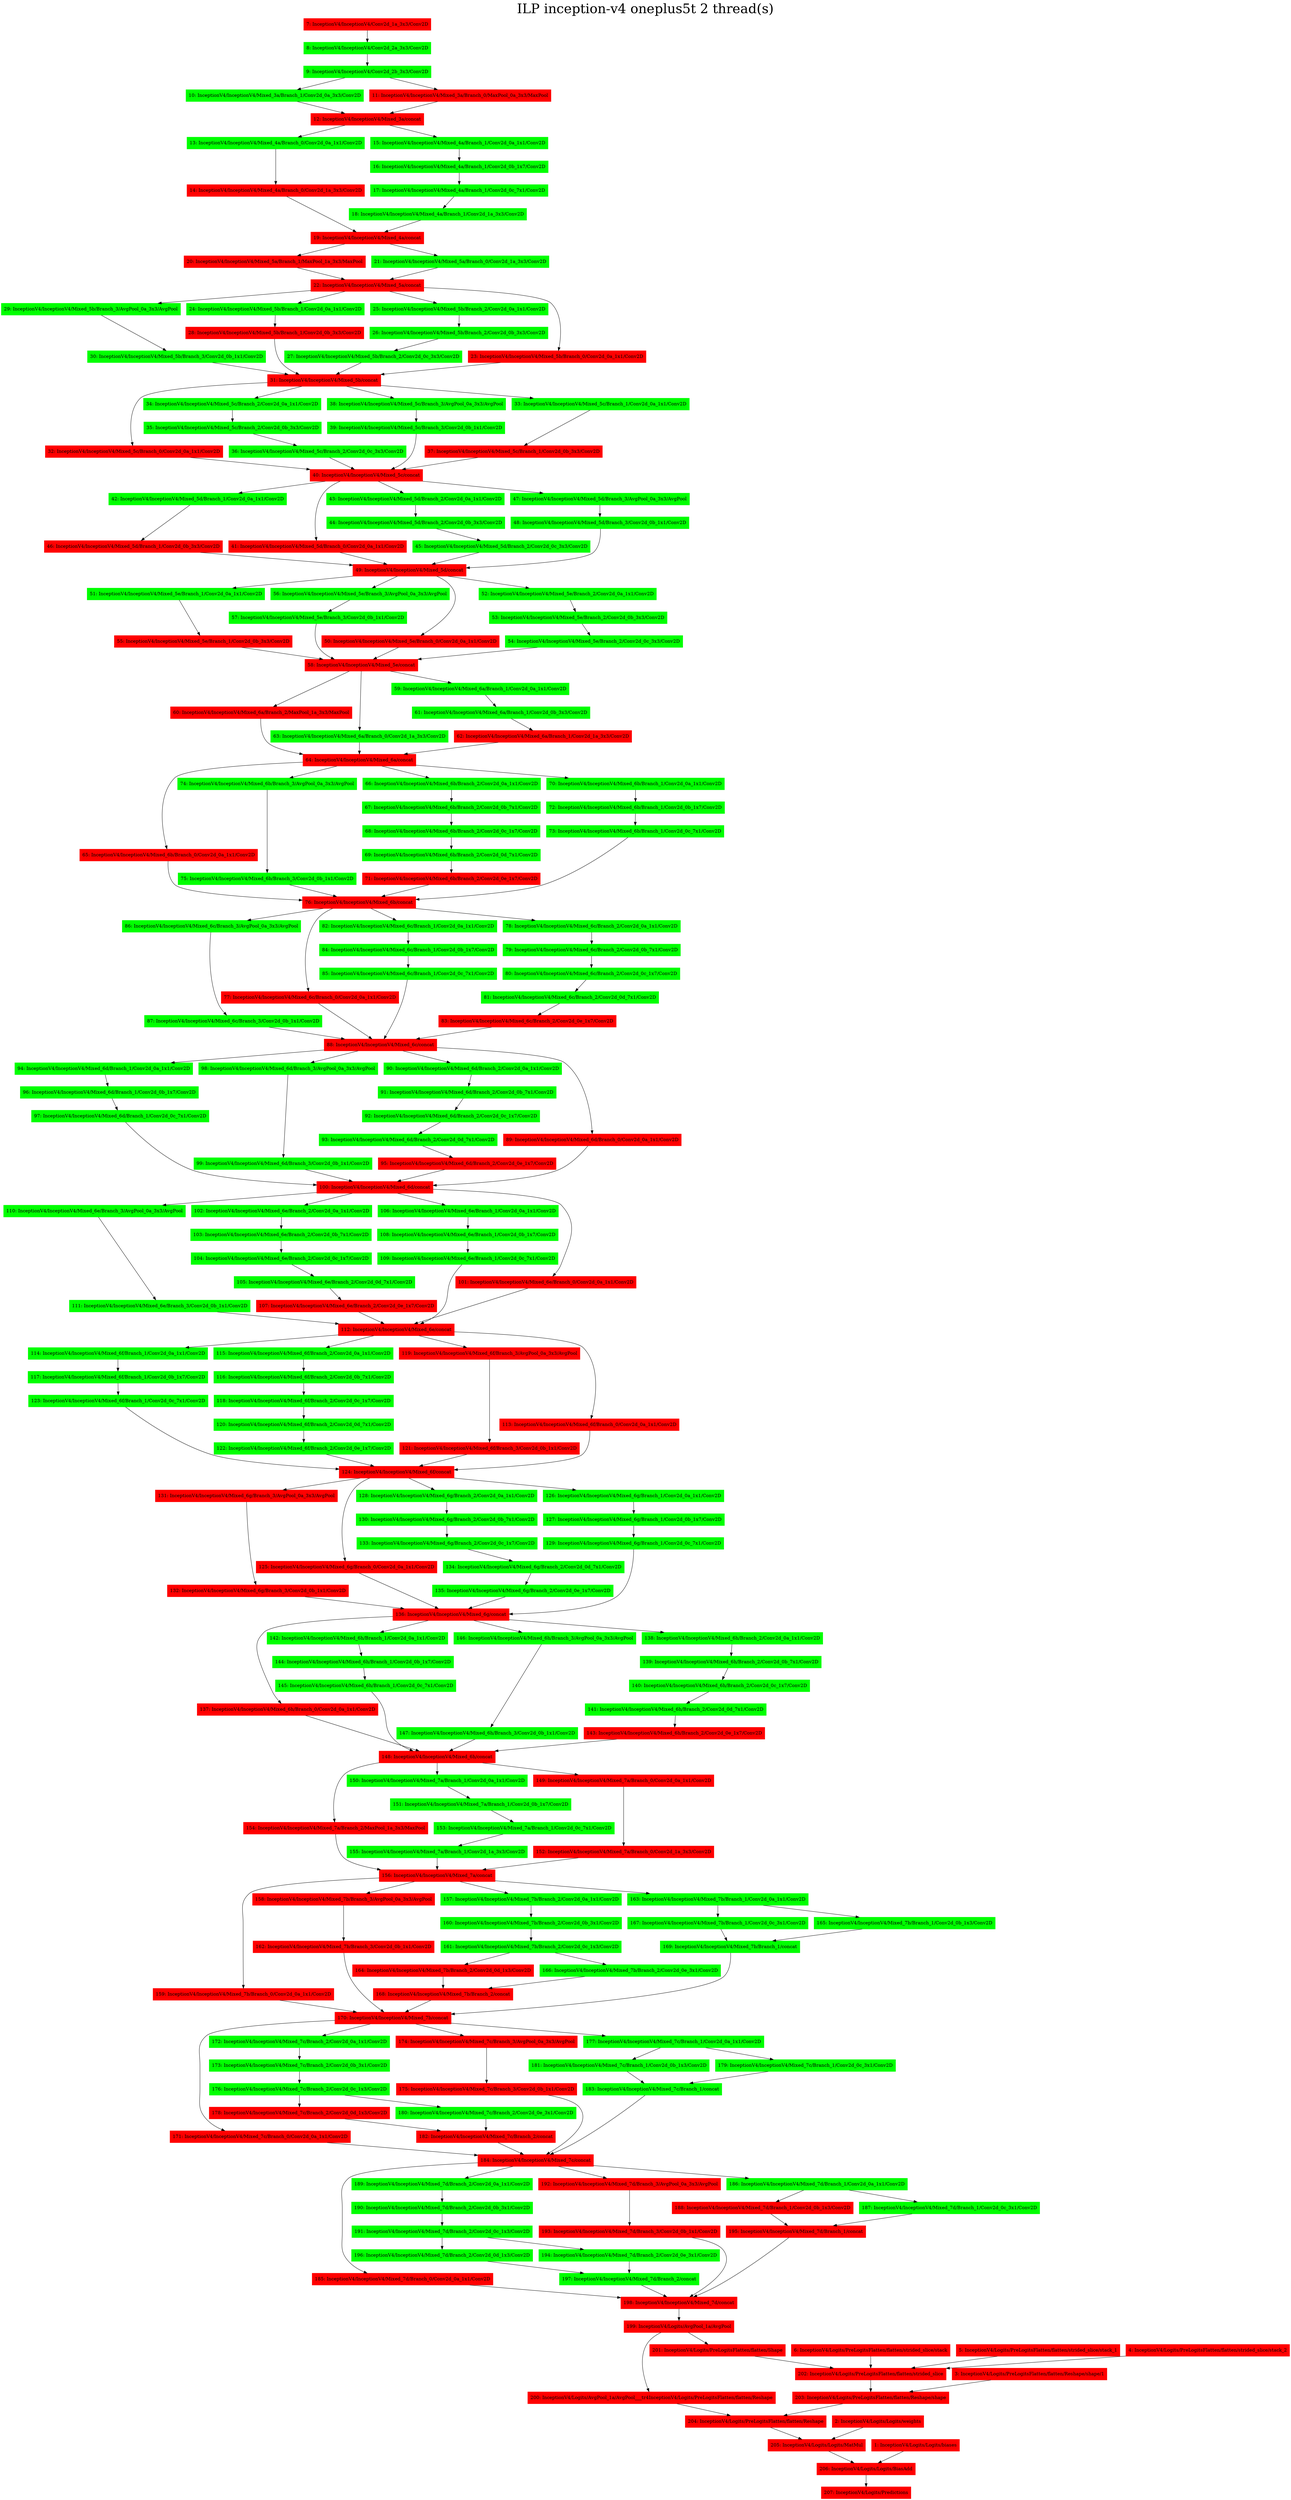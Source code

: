 digraph G {
label     = "ILP inception-v4 oneplus5t 2 thread(s)"
    labelloc  =  t // t: Place the graph's title on top.
    fontsize  = 40 // Make title stand out by giving a large font size
    fontcolor = black"7: InceptionV4/InceptionV4/Conv2d_1a_3x3/Conv2D"->"8: InceptionV4/InceptionV4/Conv2d_2a_3x3/Conv2D";
"7: InceptionV4/InceptionV4/Conv2d_1a_3x3/Conv2D" [shape=box,style=filled,color=red];
"8: InceptionV4/InceptionV4/Conv2d_2a_3x3/Conv2D"->"9: InceptionV4/InceptionV4/Conv2d_2b_3x3/Conv2D";
"8: InceptionV4/InceptionV4/Conv2d_2a_3x3/Conv2D" [shape=box,style=filled,color=green];
"9: InceptionV4/InceptionV4/Conv2d_2b_3x3/Conv2D"->"10: InceptionV4/InceptionV4/Mixed_3a/Branch_1/Conv2d_0a_3x3/Conv2D";
"9: InceptionV4/InceptionV4/Conv2d_2b_3x3/Conv2D"->"11: InceptionV4/InceptionV4/Mixed_3a/Branch_0/MaxPool_0a_3x3/MaxPool";
"9: InceptionV4/InceptionV4/Conv2d_2b_3x3/Conv2D" [shape=box,style=filled,color=green];
"11: InceptionV4/InceptionV4/Mixed_3a/Branch_0/MaxPool_0a_3x3/MaxPool"->"12: InceptionV4/InceptionV4/Mixed_3a/concat";
"11: InceptionV4/InceptionV4/Mixed_3a/Branch_0/MaxPool_0a_3x3/MaxPool" [shape=box,style=filled,color=red];
"10: InceptionV4/InceptionV4/Mixed_3a/Branch_1/Conv2d_0a_3x3/Conv2D"->"12: InceptionV4/InceptionV4/Mixed_3a/concat";
"10: InceptionV4/InceptionV4/Mixed_3a/Branch_1/Conv2d_0a_3x3/Conv2D" [shape=box,style=filled,color=green];
"12: InceptionV4/InceptionV4/Mixed_3a/concat"->"13: InceptionV4/InceptionV4/Mixed_4a/Branch_0/Conv2d_0a_1x1/Conv2D";
"12: InceptionV4/InceptionV4/Mixed_3a/concat"->"15: InceptionV4/InceptionV4/Mixed_4a/Branch_1/Conv2d_0a_1x1/Conv2D";
"12: InceptionV4/InceptionV4/Mixed_3a/concat" [shape=box,style=filled,color=red];
"13: InceptionV4/InceptionV4/Mixed_4a/Branch_0/Conv2d_0a_1x1/Conv2D"->"14: InceptionV4/InceptionV4/Mixed_4a/Branch_0/Conv2d_1a_3x3/Conv2D";
"13: InceptionV4/InceptionV4/Mixed_4a/Branch_0/Conv2d_0a_1x1/Conv2D" [shape=box,style=filled,color=green];
"14: InceptionV4/InceptionV4/Mixed_4a/Branch_0/Conv2d_1a_3x3/Conv2D"->"19: InceptionV4/InceptionV4/Mixed_4a/concat";
"14: InceptionV4/InceptionV4/Mixed_4a/Branch_0/Conv2d_1a_3x3/Conv2D" [shape=box,style=filled,color=red];
"15: InceptionV4/InceptionV4/Mixed_4a/Branch_1/Conv2d_0a_1x1/Conv2D"->"16: InceptionV4/InceptionV4/Mixed_4a/Branch_1/Conv2d_0b_1x7/Conv2D";
"15: InceptionV4/InceptionV4/Mixed_4a/Branch_1/Conv2d_0a_1x1/Conv2D" [shape=box,style=filled,color=green];
"16: InceptionV4/InceptionV4/Mixed_4a/Branch_1/Conv2d_0b_1x7/Conv2D"->"17: InceptionV4/InceptionV4/Mixed_4a/Branch_1/Conv2d_0c_7x1/Conv2D";
"16: InceptionV4/InceptionV4/Mixed_4a/Branch_1/Conv2d_0b_1x7/Conv2D" [shape=box,style=filled,color=green];
"17: InceptionV4/InceptionV4/Mixed_4a/Branch_1/Conv2d_0c_7x1/Conv2D"->"18: InceptionV4/InceptionV4/Mixed_4a/Branch_1/Conv2d_1a_3x3/Conv2D";
"17: InceptionV4/InceptionV4/Mixed_4a/Branch_1/Conv2d_0c_7x1/Conv2D" [shape=box,style=filled,color=green];
"18: InceptionV4/InceptionV4/Mixed_4a/Branch_1/Conv2d_1a_3x3/Conv2D"->"19: InceptionV4/InceptionV4/Mixed_4a/concat";
"18: InceptionV4/InceptionV4/Mixed_4a/Branch_1/Conv2d_1a_3x3/Conv2D" [shape=box,style=filled,color=green];
"19: InceptionV4/InceptionV4/Mixed_4a/concat"->"20: InceptionV4/InceptionV4/Mixed_5a/Branch_1/MaxPool_1a_3x3/MaxPool";
"19: InceptionV4/InceptionV4/Mixed_4a/concat"->"21: InceptionV4/InceptionV4/Mixed_5a/Branch_0/Conv2d_1a_3x3/Conv2D";
"19: InceptionV4/InceptionV4/Mixed_4a/concat" [shape=box,style=filled,color=red];
"21: InceptionV4/InceptionV4/Mixed_5a/Branch_0/Conv2d_1a_3x3/Conv2D"->"22: InceptionV4/InceptionV4/Mixed_5a/concat";
"21: InceptionV4/InceptionV4/Mixed_5a/Branch_0/Conv2d_1a_3x3/Conv2D" [shape=box,style=filled,color=green];
"20: InceptionV4/InceptionV4/Mixed_5a/Branch_1/MaxPool_1a_3x3/MaxPool"->"22: InceptionV4/InceptionV4/Mixed_5a/concat";
"20: InceptionV4/InceptionV4/Mixed_5a/Branch_1/MaxPool_1a_3x3/MaxPool" [shape=box,style=filled,color=red];
"22: InceptionV4/InceptionV4/Mixed_5a/concat"->"29: InceptionV4/InceptionV4/Mixed_5b/Branch_3/AvgPool_0a_3x3/AvgPool";
"22: InceptionV4/InceptionV4/Mixed_5a/concat"->"24: InceptionV4/InceptionV4/Mixed_5b/Branch_1/Conv2d_0a_1x1/Conv2D";
"22: InceptionV4/InceptionV4/Mixed_5a/concat"->"25: InceptionV4/InceptionV4/Mixed_5b/Branch_2/Conv2d_0a_1x1/Conv2D";
"22: InceptionV4/InceptionV4/Mixed_5a/concat"->"23: InceptionV4/InceptionV4/Mixed_5b/Branch_0/Conv2d_0a_1x1/Conv2D";
"22: InceptionV4/InceptionV4/Mixed_5a/concat" [shape=box,style=filled,color=red];
"23: InceptionV4/InceptionV4/Mixed_5b/Branch_0/Conv2d_0a_1x1/Conv2D"->"31: InceptionV4/InceptionV4/Mixed_5b/concat";
"23: InceptionV4/InceptionV4/Mixed_5b/Branch_0/Conv2d_0a_1x1/Conv2D" [shape=box,style=filled,color=red];
"24: InceptionV4/InceptionV4/Mixed_5b/Branch_1/Conv2d_0a_1x1/Conv2D"->"28: InceptionV4/InceptionV4/Mixed_5b/Branch_1/Conv2d_0b_3x3/Conv2D";
"24: InceptionV4/InceptionV4/Mixed_5b/Branch_1/Conv2d_0a_1x1/Conv2D" [shape=box,style=filled,color=green];
"28: InceptionV4/InceptionV4/Mixed_5b/Branch_1/Conv2d_0b_3x3/Conv2D"->"31: InceptionV4/InceptionV4/Mixed_5b/concat";
"28: InceptionV4/InceptionV4/Mixed_5b/Branch_1/Conv2d_0b_3x3/Conv2D" [shape=box,style=filled,color=red];
"25: InceptionV4/InceptionV4/Mixed_5b/Branch_2/Conv2d_0a_1x1/Conv2D"->"26: InceptionV4/InceptionV4/Mixed_5b/Branch_2/Conv2d_0b_3x3/Conv2D";
"25: InceptionV4/InceptionV4/Mixed_5b/Branch_2/Conv2d_0a_1x1/Conv2D" [shape=box,style=filled,color=green];
"26: InceptionV4/InceptionV4/Mixed_5b/Branch_2/Conv2d_0b_3x3/Conv2D"->"27: InceptionV4/InceptionV4/Mixed_5b/Branch_2/Conv2d_0c_3x3/Conv2D";
"26: InceptionV4/InceptionV4/Mixed_5b/Branch_2/Conv2d_0b_3x3/Conv2D" [shape=box,style=filled,color=green];
"27: InceptionV4/InceptionV4/Mixed_5b/Branch_2/Conv2d_0c_3x3/Conv2D"->"31: InceptionV4/InceptionV4/Mixed_5b/concat";
"27: InceptionV4/InceptionV4/Mixed_5b/Branch_2/Conv2d_0c_3x3/Conv2D" [shape=box,style=filled,color=green];
"29: InceptionV4/InceptionV4/Mixed_5b/Branch_3/AvgPool_0a_3x3/AvgPool"->"30: InceptionV4/InceptionV4/Mixed_5b/Branch_3/Conv2d_0b_1x1/Conv2D";
"29: InceptionV4/InceptionV4/Mixed_5b/Branch_3/AvgPool_0a_3x3/AvgPool" [shape=box,style=filled,color=green];
"30: InceptionV4/InceptionV4/Mixed_5b/Branch_3/Conv2d_0b_1x1/Conv2D"->"31: InceptionV4/InceptionV4/Mixed_5b/concat";
"30: InceptionV4/InceptionV4/Mixed_5b/Branch_3/Conv2d_0b_1x1/Conv2D" [shape=box,style=filled,color=green];
"31: InceptionV4/InceptionV4/Mixed_5b/concat"->"32: InceptionV4/InceptionV4/Mixed_5c/Branch_0/Conv2d_0a_1x1/Conv2D";
"31: InceptionV4/InceptionV4/Mixed_5b/concat"->"34: InceptionV4/InceptionV4/Mixed_5c/Branch_2/Conv2d_0a_1x1/Conv2D";
"31: InceptionV4/InceptionV4/Mixed_5b/concat"->"38: InceptionV4/InceptionV4/Mixed_5c/Branch_3/AvgPool_0a_3x3/AvgPool";
"31: InceptionV4/InceptionV4/Mixed_5b/concat"->"33: InceptionV4/InceptionV4/Mixed_5c/Branch_1/Conv2d_0a_1x1/Conv2D";
"31: InceptionV4/InceptionV4/Mixed_5b/concat" [shape=box,style=filled,color=red];
"32: InceptionV4/InceptionV4/Mixed_5c/Branch_0/Conv2d_0a_1x1/Conv2D"->"40: InceptionV4/InceptionV4/Mixed_5c/concat";
"32: InceptionV4/InceptionV4/Mixed_5c/Branch_0/Conv2d_0a_1x1/Conv2D" [shape=box,style=filled,color=red];
"33: InceptionV4/InceptionV4/Mixed_5c/Branch_1/Conv2d_0a_1x1/Conv2D"->"37: InceptionV4/InceptionV4/Mixed_5c/Branch_1/Conv2d_0b_3x3/Conv2D";
"33: InceptionV4/InceptionV4/Mixed_5c/Branch_1/Conv2d_0a_1x1/Conv2D" [shape=box,style=filled,color=green];
"37: InceptionV4/InceptionV4/Mixed_5c/Branch_1/Conv2d_0b_3x3/Conv2D"->"40: InceptionV4/InceptionV4/Mixed_5c/concat";
"37: InceptionV4/InceptionV4/Mixed_5c/Branch_1/Conv2d_0b_3x3/Conv2D" [shape=box,style=filled,color=red];
"34: InceptionV4/InceptionV4/Mixed_5c/Branch_2/Conv2d_0a_1x1/Conv2D"->"35: InceptionV4/InceptionV4/Mixed_5c/Branch_2/Conv2d_0b_3x3/Conv2D";
"34: InceptionV4/InceptionV4/Mixed_5c/Branch_2/Conv2d_0a_1x1/Conv2D" [shape=box,style=filled,color=green];
"35: InceptionV4/InceptionV4/Mixed_5c/Branch_2/Conv2d_0b_3x3/Conv2D"->"36: InceptionV4/InceptionV4/Mixed_5c/Branch_2/Conv2d_0c_3x3/Conv2D";
"35: InceptionV4/InceptionV4/Mixed_5c/Branch_2/Conv2d_0b_3x3/Conv2D" [shape=box,style=filled,color=green];
"36: InceptionV4/InceptionV4/Mixed_5c/Branch_2/Conv2d_0c_3x3/Conv2D"->"40: InceptionV4/InceptionV4/Mixed_5c/concat";
"36: InceptionV4/InceptionV4/Mixed_5c/Branch_2/Conv2d_0c_3x3/Conv2D" [shape=box,style=filled,color=green];
"38: InceptionV4/InceptionV4/Mixed_5c/Branch_3/AvgPool_0a_3x3/AvgPool"->"39: InceptionV4/InceptionV4/Mixed_5c/Branch_3/Conv2d_0b_1x1/Conv2D";
"38: InceptionV4/InceptionV4/Mixed_5c/Branch_3/AvgPool_0a_3x3/AvgPool" [shape=box,style=filled,color=green];
"39: InceptionV4/InceptionV4/Mixed_5c/Branch_3/Conv2d_0b_1x1/Conv2D"->"40: InceptionV4/InceptionV4/Mixed_5c/concat";
"39: InceptionV4/InceptionV4/Mixed_5c/Branch_3/Conv2d_0b_1x1/Conv2D" [shape=box,style=filled,color=green];
"40: InceptionV4/InceptionV4/Mixed_5c/concat"->"42: InceptionV4/InceptionV4/Mixed_5d/Branch_1/Conv2d_0a_1x1/Conv2D";
"40: InceptionV4/InceptionV4/Mixed_5c/concat"->"41: InceptionV4/InceptionV4/Mixed_5d/Branch_0/Conv2d_0a_1x1/Conv2D";
"40: InceptionV4/InceptionV4/Mixed_5c/concat"->"43: InceptionV4/InceptionV4/Mixed_5d/Branch_2/Conv2d_0a_1x1/Conv2D";
"40: InceptionV4/InceptionV4/Mixed_5c/concat"->"47: InceptionV4/InceptionV4/Mixed_5d/Branch_3/AvgPool_0a_3x3/AvgPool";
"40: InceptionV4/InceptionV4/Mixed_5c/concat" [shape=box,style=filled,color=red];
"41: InceptionV4/InceptionV4/Mixed_5d/Branch_0/Conv2d_0a_1x1/Conv2D"->"49: InceptionV4/InceptionV4/Mixed_5d/concat";
"41: InceptionV4/InceptionV4/Mixed_5d/Branch_0/Conv2d_0a_1x1/Conv2D" [shape=box,style=filled,color=red];
"42: InceptionV4/InceptionV4/Mixed_5d/Branch_1/Conv2d_0a_1x1/Conv2D"->"46: InceptionV4/InceptionV4/Mixed_5d/Branch_1/Conv2d_0b_3x3/Conv2D";
"42: InceptionV4/InceptionV4/Mixed_5d/Branch_1/Conv2d_0a_1x1/Conv2D" [shape=box,style=filled,color=green];
"46: InceptionV4/InceptionV4/Mixed_5d/Branch_1/Conv2d_0b_3x3/Conv2D"->"49: InceptionV4/InceptionV4/Mixed_5d/concat";
"46: InceptionV4/InceptionV4/Mixed_5d/Branch_1/Conv2d_0b_3x3/Conv2D" [shape=box,style=filled,color=red];
"43: InceptionV4/InceptionV4/Mixed_5d/Branch_2/Conv2d_0a_1x1/Conv2D"->"44: InceptionV4/InceptionV4/Mixed_5d/Branch_2/Conv2d_0b_3x3/Conv2D";
"43: InceptionV4/InceptionV4/Mixed_5d/Branch_2/Conv2d_0a_1x1/Conv2D" [shape=box,style=filled,color=green];
"44: InceptionV4/InceptionV4/Mixed_5d/Branch_2/Conv2d_0b_3x3/Conv2D"->"45: InceptionV4/InceptionV4/Mixed_5d/Branch_2/Conv2d_0c_3x3/Conv2D";
"44: InceptionV4/InceptionV4/Mixed_5d/Branch_2/Conv2d_0b_3x3/Conv2D" [shape=box,style=filled,color=green];
"45: InceptionV4/InceptionV4/Mixed_5d/Branch_2/Conv2d_0c_3x3/Conv2D"->"49: InceptionV4/InceptionV4/Mixed_5d/concat";
"45: InceptionV4/InceptionV4/Mixed_5d/Branch_2/Conv2d_0c_3x3/Conv2D" [shape=box,style=filled,color=green];
"47: InceptionV4/InceptionV4/Mixed_5d/Branch_3/AvgPool_0a_3x3/AvgPool"->"48: InceptionV4/InceptionV4/Mixed_5d/Branch_3/Conv2d_0b_1x1/Conv2D";
"47: InceptionV4/InceptionV4/Mixed_5d/Branch_3/AvgPool_0a_3x3/AvgPool" [shape=box,style=filled,color=green];
"48: InceptionV4/InceptionV4/Mixed_5d/Branch_3/Conv2d_0b_1x1/Conv2D"->"49: InceptionV4/InceptionV4/Mixed_5d/concat";
"48: InceptionV4/InceptionV4/Mixed_5d/Branch_3/Conv2d_0b_1x1/Conv2D" [shape=box,style=filled,color=green];
"49: InceptionV4/InceptionV4/Mixed_5d/concat"->"51: InceptionV4/InceptionV4/Mixed_5e/Branch_1/Conv2d_0a_1x1/Conv2D";
"49: InceptionV4/InceptionV4/Mixed_5d/concat"->"56: InceptionV4/InceptionV4/Mixed_5e/Branch_3/AvgPool_0a_3x3/AvgPool";
"49: InceptionV4/InceptionV4/Mixed_5d/concat"->"50: InceptionV4/InceptionV4/Mixed_5e/Branch_0/Conv2d_0a_1x1/Conv2D";
"49: InceptionV4/InceptionV4/Mixed_5d/concat"->"52: InceptionV4/InceptionV4/Mixed_5e/Branch_2/Conv2d_0a_1x1/Conv2D";
"49: InceptionV4/InceptionV4/Mixed_5d/concat" [shape=box,style=filled,color=red];
"50: InceptionV4/InceptionV4/Mixed_5e/Branch_0/Conv2d_0a_1x1/Conv2D"->"58: InceptionV4/InceptionV4/Mixed_5e/concat";
"50: InceptionV4/InceptionV4/Mixed_5e/Branch_0/Conv2d_0a_1x1/Conv2D" [shape=box,style=filled,color=red];
"51: InceptionV4/InceptionV4/Mixed_5e/Branch_1/Conv2d_0a_1x1/Conv2D"->"55: InceptionV4/InceptionV4/Mixed_5e/Branch_1/Conv2d_0b_3x3/Conv2D";
"51: InceptionV4/InceptionV4/Mixed_5e/Branch_1/Conv2d_0a_1x1/Conv2D" [shape=box,style=filled,color=green];
"55: InceptionV4/InceptionV4/Mixed_5e/Branch_1/Conv2d_0b_3x3/Conv2D"->"58: InceptionV4/InceptionV4/Mixed_5e/concat";
"55: InceptionV4/InceptionV4/Mixed_5e/Branch_1/Conv2d_0b_3x3/Conv2D" [shape=box,style=filled,color=red];
"52: InceptionV4/InceptionV4/Mixed_5e/Branch_2/Conv2d_0a_1x1/Conv2D"->"53: InceptionV4/InceptionV4/Mixed_5e/Branch_2/Conv2d_0b_3x3/Conv2D";
"52: InceptionV4/InceptionV4/Mixed_5e/Branch_2/Conv2d_0a_1x1/Conv2D" [shape=box,style=filled,color=green];
"53: InceptionV4/InceptionV4/Mixed_5e/Branch_2/Conv2d_0b_3x3/Conv2D"->"54: InceptionV4/InceptionV4/Mixed_5e/Branch_2/Conv2d_0c_3x3/Conv2D";
"53: InceptionV4/InceptionV4/Mixed_5e/Branch_2/Conv2d_0b_3x3/Conv2D" [shape=box,style=filled,color=green];
"54: InceptionV4/InceptionV4/Mixed_5e/Branch_2/Conv2d_0c_3x3/Conv2D"->"58: InceptionV4/InceptionV4/Mixed_5e/concat";
"54: InceptionV4/InceptionV4/Mixed_5e/Branch_2/Conv2d_0c_3x3/Conv2D" [shape=box,style=filled,color=green];
"56: InceptionV4/InceptionV4/Mixed_5e/Branch_3/AvgPool_0a_3x3/AvgPool"->"57: InceptionV4/InceptionV4/Mixed_5e/Branch_3/Conv2d_0b_1x1/Conv2D";
"56: InceptionV4/InceptionV4/Mixed_5e/Branch_3/AvgPool_0a_3x3/AvgPool" [shape=box,style=filled,color=green];
"57: InceptionV4/InceptionV4/Mixed_5e/Branch_3/Conv2d_0b_1x1/Conv2D"->"58: InceptionV4/InceptionV4/Mixed_5e/concat";
"57: InceptionV4/InceptionV4/Mixed_5e/Branch_3/Conv2d_0b_1x1/Conv2D" [shape=box,style=filled,color=green];
"58: InceptionV4/InceptionV4/Mixed_5e/concat"->"60: InceptionV4/InceptionV4/Mixed_6a/Branch_2/MaxPool_1a_3x3/MaxPool";
"58: InceptionV4/InceptionV4/Mixed_5e/concat"->"63: InceptionV4/InceptionV4/Mixed_6a/Branch_0/Conv2d_1a_3x3/Conv2D";
"58: InceptionV4/InceptionV4/Mixed_5e/concat"->"59: InceptionV4/InceptionV4/Mixed_6a/Branch_1/Conv2d_0a_1x1/Conv2D";
"58: InceptionV4/InceptionV4/Mixed_5e/concat" [shape=box,style=filled,color=red];
"63: InceptionV4/InceptionV4/Mixed_6a/Branch_0/Conv2d_1a_3x3/Conv2D"->"64: InceptionV4/InceptionV4/Mixed_6a/concat";
"63: InceptionV4/InceptionV4/Mixed_6a/Branch_0/Conv2d_1a_3x3/Conv2D" [shape=box,style=filled,color=green];
"59: InceptionV4/InceptionV4/Mixed_6a/Branch_1/Conv2d_0a_1x1/Conv2D"->"61: InceptionV4/InceptionV4/Mixed_6a/Branch_1/Conv2d_0b_3x3/Conv2D";
"59: InceptionV4/InceptionV4/Mixed_6a/Branch_1/Conv2d_0a_1x1/Conv2D" [shape=box,style=filled,color=green];
"61: InceptionV4/InceptionV4/Mixed_6a/Branch_1/Conv2d_0b_3x3/Conv2D"->"62: InceptionV4/InceptionV4/Mixed_6a/Branch_1/Conv2d_1a_3x3/Conv2D";
"61: InceptionV4/InceptionV4/Mixed_6a/Branch_1/Conv2d_0b_3x3/Conv2D" [shape=box,style=filled,color=green];
"62: InceptionV4/InceptionV4/Mixed_6a/Branch_1/Conv2d_1a_3x3/Conv2D"->"64: InceptionV4/InceptionV4/Mixed_6a/concat";
"62: InceptionV4/InceptionV4/Mixed_6a/Branch_1/Conv2d_1a_3x3/Conv2D" [shape=box,style=filled,color=red];
"60: InceptionV4/InceptionV4/Mixed_6a/Branch_2/MaxPool_1a_3x3/MaxPool"->"64: InceptionV4/InceptionV4/Mixed_6a/concat";
"60: InceptionV4/InceptionV4/Mixed_6a/Branch_2/MaxPool_1a_3x3/MaxPool" [shape=box,style=filled,color=red];
"64: InceptionV4/InceptionV4/Mixed_6a/concat"->"65: InceptionV4/InceptionV4/Mixed_6b/Branch_0/Conv2d_0a_1x1/Conv2D";
"64: InceptionV4/InceptionV4/Mixed_6a/concat"->"74: InceptionV4/InceptionV4/Mixed_6b/Branch_3/AvgPool_0a_3x3/AvgPool";
"64: InceptionV4/InceptionV4/Mixed_6a/concat"->"66: InceptionV4/InceptionV4/Mixed_6b/Branch_2/Conv2d_0a_1x1/Conv2D";
"64: InceptionV4/InceptionV4/Mixed_6a/concat"->"70: InceptionV4/InceptionV4/Mixed_6b/Branch_1/Conv2d_0a_1x1/Conv2D";
"64: InceptionV4/InceptionV4/Mixed_6a/concat" [shape=box,style=filled,color=red];
"65: InceptionV4/InceptionV4/Mixed_6b/Branch_0/Conv2d_0a_1x1/Conv2D"->"76: InceptionV4/InceptionV4/Mixed_6b/concat";
"65: InceptionV4/InceptionV4/Mixed_6b/Branch_0/Conv2d_0a_1x1/Conv2D" [shape=box,style=filled,color=red];
"70: InceptionV4/InceptionV4/Mixed_6b/Branch_1/Conv2d_0a_1x1/Conv2D"->"72: InceptionV4/InceptionV4/Mixed_6b/Branch_1/Conv2d_0b_1x7/Conv2D";
"70: InceptionV4/InceptionV4/Mixed_6b/Branch_1/Conv2d_0a_1x1/Conv2D" [shape=box,style=filled,color=green];
"72: InceptionV4/InceptionV4/Mixed_6b/Branch_1/Conv2d_0b_1x7/Conv2D"->"73: InceptionV4/InceptionV4/Mixed_6b/Branch_1/Conv2d_0c_7x1/Conv2D";
"72: InceptionV4/InceptionV4/Mixed_6b/Branch_1/Conv2d_0b_1x7/Conv2D" [shape=box,style=filled,color=green];
"73: InceptionV4/InceptionV4/Mixed_6b/Branch_1/Conv2d_0c_7x1/Conv2D"->"76: InceptionV4/InceptionV4/Mixed_6b/concat";
"73: InceptionV4/InceptionV4/Mixed_6b/Branch_1/Conv2d_0c_7x1/Conv2D" [shape=box,style=filled,color=green];
"66: InceptionV4/InceptionV4/Mixed_6b/Branch_2/Conv2d_0a_1x1/Conv2D"->"67: InceptionV4/InceptionV4/Mixed_6b/Branch_2/Conv2d_0b_7x1/Conv2D";
"66: InceptionV4/InceptionV4/Mixed_6b/Branch_2/Conv2d_0a_1x1/Conv2D" [shape=box,style=filled,color=green];
"67: InceptionV4/InceptionV4/Mixed_6b/Branch_2/Conv2d_0b_7x1/Conv2D"->"68: InceptionV4/InceptionV4/Mixed_6b/Branch_2/Conv2d_0c_1x7/Conv2D";
"67: InceptionV4/InceptionV4/Mixed_6b/Branch_2/Conv2d_0b_7x1/Conv2D" [shape=box,style=filled,color=green];
"68: InceptionV4/InceptionV4/Mixed_6b/Branch_2/Conv2d_0c_1x7/Conv2D"->"69: InceptionV4/InceptionV4/Mixed_6b/Branch_2/Conv2d_0d_7x1/Conv2D";
"68: InceptionV4/InceptionV4/Mixed_6b/Branch_2/Conv2d_0c_1x7/Conv2D" [shape=box,style=filled,color=green];
"69: InceptionV4/InceptionV4/Mixed_6b/Branch_2/Conv2d_0d_7x1/Conv2D"->"71: InceptionV4/InceptionV4/Mixed_6b/Branch_2/Conv2d_0e_1x7/Conv2D";
"69: InceptionV4/InceptionV4/Mixed_6b/Branch_2/Conv2d_0d_7x1/Conv2D" [shape=box,style=filled,color=green];
"71: InceptionV4/InceptionV4/Mixed_6b/Branch_2/Conv2d_0e_1x7/Conv2D"->"76: InceptionV4/InceptionV4/Mixed_6b/concat";
"71: InceptionV4/InceptionV4/Mixed_6b/Branch_2/Conv2d_0e_1x7/Conv2D" [shape=box,style=filled,color=red];
"74: InceptionV4/InceptionV4/Mixed_6b/Branch_3/AvgPool_0a_3x3/AvgPool"->"75: InceptionV4/InceptionV4/Mixed_6b/Branch_3/Conv2d_0b_1x1/Conv2D";
"74: InceptionV4/InceptionV4/Mixed_6b/Branch_3/AvgPool_0a_3x3/AvgPool" [shape=box,style=filled,color=green];
"75: InceptionV4/InceptionV4/Mixed_6b/Branch_3/Conv2d_0b_1x1/Conv2D"->"76: InceptionV4/InceptionV4/Mixed_6b/concat";
"75: InceptionV4/InceptionV4/Mixed_6b/Branch_3/Conv2d_0b_1x1/Conv2D" [shape=box,style=filled,color=green];
"76: InceptionV4/InceptionV4/Mixed_6b/concat"->"86: InceptionV4/InceptionV4/Mixed_6c/Branch_3/AvgPool_0a_3x3/AvgPool";
"76: InceptionV4/InceptionV4/Mixed_6b/concat"->"77: InceptionV4/InceptionV4/Mixed_6c/Branch_0/Conv2d_0a_1x1/Conv2D";
"76: InceptionV4/InceptionV4/Mixed_6b/concat"->"82: InceptionV4/InceptionV4/Mixed_6c/Branch_1/Conv2d_0a_1x1/Conv2D";
"76: InceptionV4/InceptionV4/Mixed_6b/concat"->"78: InceptionV4/InceptionV4/Mixed_6c/Branch_2/Conv2d_0a_1x1/Conv2D";
"76: InceptionV4/InceptionV4/Mixed_6b/concat" [shape=box,style=filled,color=red];
"77: InceptionV4/InceptionV4/Mixed_6c/Branch_0/Conv2d_0a_1x1/Conv2D"->"88: InceptionV4/InceptionV4/Mixed_6c/concat";
"77: InceptionV4/InceptionV4/Mixed_6c/Branch_0/Conv2d_0a_1x1/Conv2D" [shape=box,style=filled,color=red];
"82: InceptionV4/InceptionV4/Mixed_6c/Branch_1/Conv2d_0a_1x1/Conv2D"->"84: InceptionV4/InceptionV4/Mixed_6c/Branch_1/Conv2d_0b_1x7/Conv2D";
"82: InceptionV4/InceptionV4/Mixed_6c/Branch_1/Conv2d_0a_1x1/Conv2D" [shape=box,style=filled,color=green];
"84: InceptionV4/InceptionV4/Mixed_6c/Branch_1/Conv2d_0b_1x7/Conv2D"->"85: InceptionV4/InceptionV4/Mixed_6c/Branch_1/Conv2d_0c_7x1/Conv2D";
"84: InceptionV4/InceptionV4/Mixed_6c/Branch_1/Conv2d_0b_1x7/Conv2D" [shape=box,style=filled,color=green];
"85: InceptionV4/InceptionV4/Mixed_6c/Branch_1/Conv2d_0c_7x1/Conv2D"->"88: InceptionV4/InceptionV4/Mixed_6c/concat";
"85: InceptionV4/InceptionV4/Mixed_6c/Branch_1/Conv2d_0c_7x1/Conv2D" [shape=box,style=filled,color=green];
"78: InceptionV4/InceptionV4/Mixed_6c/Branch_2/Conv2d_0a_1x1/Conv2D"->"79: InceptionV4/InceptionV4/Mixed_6c/Branch_2/Conv2d_0b_7x1/Conv2D";
"78: InceptionV4/InceptionV4/Mixed_6c/Branch_2/Conv2d_0a_1x1/Conv2D" [shape=box,style=filled,color=green];
"79: InceptionV4/InceptionV4/Mixed_6c/Branch_2/Conv2d_0b_7x1/Conv2D"->"80: InceptionV4/InceptionV4/Mixed_6c/Branch_2/Conv2d_0c_1x7/Conv2D";
"79: InceptionV4/InceptionV4/Mixed_6c/Branch_2/Conv2d_0b_7x1/Conv2D" [shape=box,style=filled,color=green];
"80: InceptionV4/InceptionV4/Mixed_6c/Branch_2/Conv2d_0c_1x7/Conv2D"->"81: InceptionV4/InceptionV4/Mixed_6c/Branch_2/Conv2d_0d_7x1/Conv2D";
"80: InceptionV4/InceptionV4/Mixed_6c/Branch_2/Conv2d_0c_1x7/Conv2D" [shape=box,style=filled,color=green];
"81: InceptionV4/InceptionV4/Mixed_6c/Branch_2/Conv2d_0d_7x1/Conv2D"->"83: InceptionV4/InceptionV4/Mixed_6c/Branch_2/Conv2d_0e_1x7/Conv2D";
"81: InceptionV4/InceptionV4/Mixed_6c/Branch_2/Conv2d_0d_7x1/Conv2D" [shape=box,style=filled,color=green];
"83: InceptionV4/InceptionV4/Mixed_6c/Branch_2/Conv2d_0e_1x7/Conv2D"->"88: InceptionV4/InceptionV4/Mixed_6c/concat";
"83: InceptionV4/InceptionV4/Mixed_6c/Branch_2/Conv2d_0e_1x7/Conv2D" [shape=box,style=filled,color=red];
"86: InceptionV4/InceptionV4/Mixed_6c/Branch_3/AvgPool_0a_3x3/AvgPool"->"87: InceptionV4/InceptionV4/Mixed_6c/Branch_3/Conv2d_0b_1x1/Conv2D";
"86: InceptionV4/InceptionV4/Mixed_6c/Branch_3/AvgPool_0a_3x3/AvgPool" [shape=box,style=filled,color=green];
"87: InceptionV4/InceptionV4/Mixed_6c/Branch_3/Conv2d_0b_1x1/Conv2D"->"88: InceptionV4/InceptionV4/Mixed_6c/concat";
"87: InceptionV4/InceptionV4/Mixed_6c/Branch_3/Conv2d_0b_1x1/Conv2D" [shape=box,style=filled,color=green];
"88: InceptionV4/InceptionV4/Mixed_6c/concat"->"94: InceptionV4/InceptionV4/Mixed_6d/Branch_1/Conv2d_0a_1x1/Conv2D";
"88: InceptionV4/InceptionV4/Mixed_6c/concat"->"98: InceptionV4/InceptionV4/Mixed_6d/Branch_3/AvgPool_0a_3x3/AvgPool";
"88: InceptionV4/InceptionV4/Mixed_6c/concat"->"90: InceptionV4/InceptionV4/Mixed_6d/Branch_2/Conv2d_0a_1x1/Conv2D";
"88: InceptionV4/InceptionV4/Mixed_6c/concat"->"89: InceptionV4/InceptionV4/Mixed_6d/Branch_0/Conv2d_0a_1x1/Conv2D";
"88: InceptionV4/InceptionV4/Mixed_6c/concat" [shape=box,style=filled,color=red];
"89: InceptionV4/InceptionV4/Mixed_6d/Branch_0/Conv2d_0a_1x1/Conv2D"->"100: InceptionV4/InceptionV4/Mixed_6d/concat";
"89: InceptionV4/InceptionV4/Mixed_6d/Branch_0/Conv2d_0a_1x1/Conv2D" [shape=box,style=filled,color=red];
"94: InceptionV4/InceptionV4/Mixed_6d/Branch_1/Conv2d_0a_1x1/Conv2D"->"96: InceptionV4/InceptionV4/Mixed_6d/Branch_1/Conv2d_0b_1x7/Conv2D";
"94: InceptionV4/InceptionV4/Mixed_6d/Branch_1/Conv2d_0a_1x1/Conv2D" [shape=box,style=filled,color=green];
"96: InceptionV4/InceptionV4/Mixed_6d/Branch_1/Conv2d_0b_1x7/Conv2D"->"97: InceptionV4/InceptionV4/Mixed_6d/Branch_1/Conv2d_0c_7x1/Conv2D";
"96: InceptionV4/InceptionV4/Mixed_6d/Branch_1/Conv2d_0b_1x7/Conv2D" [shape=box,style=filled,color=green];
"97: InceptionV4/InceptionV4/Mixed_6d/Branch_1/Conv2d_0c_7x1/Conv2D"->"100: InceptionV4/InceptionV4/Mixed_6d/concat";
"97: InceptionV4/InceptionV4/Mixed_6d/Branch_1/Conv2d_0c_7x1/Conv2D" [shape=box,style=filled,color=green];
"90: InceptionV4/InceptionV4/Mixed_6d/Branch_2/Conv2d_0a_1x1/Conv2D"->"91: InceptionV4/InceptionV4/Mixed_6d/Branch_2/Conv2d_0b_7x1/Conv2D";
"90: InceptionV4/InceptionV4/Mixed_6d/Branch_2/Conv2d_0a_1x1/Conv2D" [shape=box,style=filled,color=green];
"91: InceptionV4/InceptionV4/Mixed_6d/Branch_2/Conv2d_0b_7x1/Conv2D"->"92: InceptionV4/InceptionV4/Mixed_6d/Branch_2/Conv2d_0c_1x7/Conv2D";
"91: InceptionV4/InceptionV4/Mixed_6d/Branch_2/Conv2d_0b_7x1/Conv2D" [shape=box,style=filled,color=green];
"92: InceptionV4/InceptionV4/Mixed_6d/Branch_2/Conv2d_0c_1x7/Conv2D"->"93: InceptionV4/InceptionV4/Mixed_6d/Branch_2/Conv2d_0d_7x1/Conv2D";
"92: InceptionV4/InceptionV4/Mixed_6d/Branch_2/Conv2d_0c_1x7/Conv2D" [shape=box,style=filled,color=green];
"93: InceptionV4/InceptionV4/Mixed_6d/Branch_2/Conv2d_0d_7x1/Conv2D"->"95: InceptionV4/InceptionV4/Mixed_6d/Branch_2/Conv2d_0e_1x7/Conv2D";
"93: InceptionV4/InceptionV4/Mixed_6d/Branch_2/Conv2d_0d_7x1/Conv2D" [shape=box,style=filled,color=green];
"95: InceptionV4/InceptionV4/Mixed_6d/Branch_2/Conv2d_0e_1x7/Conv2D"->"100: InceptionV4/InceptionV4/Mixed_6d/concat";
"95: InceptionV4/InceptionV4/Mixed_6d/Branch_2/Conv2d_0e_1x7/Conv2D" [shape=box,style=filled,color=red];
"98: InceptionV4/InceptionV4/Mixed_6d/Branch_3/AvgPool_0a_3x3/AvgPool"->"99: InceptionV4/InceptionV4/Mixed_6d/Branch_3/Conv2d_0b_1x1/Conv2D";
"98: InceptionV4/InceptionV4/Mixed_6d/Branch_3/AvgPool_0a_3x3/AvgPool" [shape=box,style=filled,color=green];
"99: InceptionV4/InceptionV4/Mixed_6d/Branch_3/Conv2d_0b_1x1/Conv2D"->"100: InceptionV4/InceptionV4/Mixed_6d/concat";
"99: InceptionV4/InceptionV4/Mixed_6d/Branch_3/Conv2d_0b_1x1/Conv2D" [shape=box,style=filled,color=green];
"100: InceptionV4/InceptionV4/Mixed_6d/concat"->"110: InceptionV4/InceptionV4/Mixed_6e/Branch_3/AvgPool_0a_3x3/AvgPool";
"100: InceptionV4/InceptionV4/Mixed_6d/concat"->"102: InceptionV4/InceptionV4/Mixed_6e/Branch_2/Conv2d_0a_1x1/Conv2D";
"100: InceptionV4/InceptionV4/Mixed_6d/concat"->"106: InceptionV4/InceptionV4/Mixed_6e/Branch_1/Conv2d_0a_1x1/Conv2D";
"100: InceptionV4/InceptionV4/Mixed_6d/concat"->"101: InceptionV4/InceptionV4/Mixed_6e/Branch_0/Conv2d_0a_1x1/Conv2D";
"100: InceptionV4/InceptionV4/Mixed_6d/concat" [shape=box,style=filled,color=red];
"101: InceptionV4/InceptionV4/Mixed_6e/Branch_0/Conv2d_0a_1x1/Conv2D"->"112: InceptionV4/InceptionV4/Mixed_6e/concat";
"101: InceptionV4/InceptionV4/Mixed_6e/Branch_0/Conv2d_0a_1x1/Conv2D" [shape=box,style=filled,color=red];
"106: InceptionV4/InceptionV4/Mixed_6e/Branch_1/Conv2d_0a_1x1/Conv2D"->"108: InceptionV4/InceptionV4/Mixed_6e/Branch_1/Conv2d_0b_1x7/Conv2D";
"106: InceptionV4/InceptionV4/Mixed_6e/Branch_1/Conv2d_0a_1x1/Conv2D" [shape=box,style=filled,color=green];
"108: InceptionV4/InceptionV4/Mixed_6e/Branch_1/Conv2d_0b_1x7/Conv2D"->"109: InceptionV4/InceptionV4/Mixed_6e/Branch_1/Conv2d_0c_7x1/Conv2D";
"108: InceptionV4/InceptionV4/Mixed_6e/Branch_1/Conv2d_0b_1x7/Conv2D" [shape=box,style=filled,color=green];
"109: InceptionV4/InceptionV4/Mixed_6e/Branch_1/Conv2d_0c_7x1/Conv2D"->"112: InceptionV4/InceptionV4/Mixed_6e/concat";
"109: InceptionV4/InceptionV4/Mixed_6e/Branch_1/Conv2d_0c_7x1/Conv2D" [shape=box,style=filled,color=green];
"102: InceptionV4/InceptionV4/Mixed_6e/Branch_2/Conv2d_0a_1x1/Conv2D"->"103: InceptionV4/InceptionV4/Mixed_6e/Branch_2/Conv2d_0b_7x1/Conv2D";
"102: InceptionV4/InceptionV4/Mixed_6e/Branch_2/Conv2d_0a_1x1/Conv2D" [shape=box,style=filled,color=green];
"103: InceptionV4/InceptionV4/Mixed_6e/Branch_2/Conv2d_0b_7x1/Conv2D"->"104: InceptionV4/InceptionV4/Mixed_6e/Branch_2/Conv2d_0c_1x7/Conv2D";
"103: InceptionV4/InceptionV4/Mixed_6e/Branch_2/Conv2d_0b_7x1/Conv2D" [shape=box,style=filled,color=green];
"104: InceptionV4/InceptionV4/Mixed_6e/Branch_2/Conv2d_0c_1x7/Conv2D"->"105: InceptionV4/InceptionV4/Mixed_6e/Branch_2/Conv2d_0d_7x1/Conv2D";
"104: InceptionV4/InceptionV4/Mixed_6e/Branch_2/Conv2d_0c_1x7/Conv2D" [shape=box,style=filled,color=green];
"105: InceptionV4/InceptionV4/Mixed_6e/Branch_2/Conv2d_0d_7x1/Conv2D"->"107: InceptionV4/InceptionV4/Mixed_6e/Branch_2/Conv2d_0e_1x7/Conv2D";
"105: InceptionV4/InceptionV4/Mixed_6e/Branch_2/Conv2d_0d_7x1/Conv2D" [shape=box,style=filled,color=green];
"107: InceptionV4/InceptionV4/Mixed_6e/Branch_2/Conv2d_0e_1x7/Conv2D"->"112: InceptionV4/InceptionV4/Mixed_6e/concat";
"107: InceptionV4/InceptionV4/Mixed_6e/Branch_2/Conv2d_0e_1x7/Conv2D" [shape=box,style=filled,color=red];
"110: InceptionV4/InceptionV4/Mixed_6e/Branch_3/AvgPool_0a_3x3/AvgPool"->"111: InceptionV4/InceptionV4/Mixed_6e/Branch_3/Conv2d_0b_1x1/Conv2D";
"110: InceptionV4/InceptionV4/Mixed_6e/Branch_3/AvgPool_0a_3x3/AvgPool" [shape=box,style=filled,color=green];
"111: InceptionV4/InceptionV4/Mixed_6e/Branch_3/Conv2d_0b_1x1/Conv2D"->"112: InceptionV4/InceptionV4/Mixed_6e/concat";
"111: InceptionV4/InceptionV4/Mixed_6e/Branch_3/Conv2d_0b_1x1/Conv2D" [shape=box,style=filled,color=green];
"112: InceptionV4/InceptionV4/Mixed_6e/concat"->"114: InceptionV4/InceptionV4/Mixed_6f/Branch_1/Conv2d_0a_1x1/Conv2D";
"112: InceptionV4/InceptionV4/Mixed_6e/concat"->"115: InceptionV4/InceptionV4/Mixed_6f/Branch_2/Conv2d_0a_1x1/Conv2D";
"112: InceptionV4/InceptionV4/Mixed_6e/concat"->"119: InceptionV4/InceptionV4/Mixed_6f/Branch_3/AvgPool_0a_3x3/AvgPool";
"112: InceptionV4/InceptionV4/Mixed_6e/concat"->"113: InceptionV4/InceptionV4/Mixed_6f/Branch_0/Conv2d_0a_1x1/Conv2D";
"112: InceptionV4/InceptionV4/Mixed_6e/concat" [shape=box,style=filled,color=red];
"113: InceptionV4/InceptionV4/Mixed_6f/Branch_0/Conv2d_0a_1x1/Conv2D"->"124: InceptionV4/InceptionV4/Mixed_6f/concat";
"113: InceptionV4/InceptionV4/Mixed_6f/Branch_0/Conv2d_0a_1x1/Conv2D" [shape=box,style=filled,color=red];
"114: InceptionV4/InceptionV4/Mixed_6f/Branch_1/Conv2d_0a_1x1/Conv2D"->"117: InceptionV4/InceptionV4/Mixed_6f/Branch_1/Conv2d_0b_1x7/Conv2D";
"114: InceptionV4/InceptionV4/Mixed_6f/Branch_1/Conv2d_0a_1x1/Conv2D" [shape=box,style=filled,color=green];
"117: InceptionV4/InceptionV4/Mixed_6f/Branch_1/Conv2d_0b_1x7/Conv2D"->"123: InceptionV4/InceptionV4/Mixed_6f/Branch_1/Conv2d_0c_7x1/Conv2D";
"117: InceptionV4/InceptionV4/Mixed_6f/Branch_1/Conv2d_0b_1x7/Conv2D" [shape=box,style=filled,color=green];
"123: InceptionV4/InceptionV4/Mixed_6f/Branch_1/Conv2d_0c_7x1/Conv2D"->"124: InceptionV4/InceptionV4/Mixed_6f/concat";
"123: InceptionV4/InceptionV4/Mixed_6f/Branch_1/Conv2d_0c_7x1/Conv2D" [shape=box,style=filled,color=green];
"115: InceptionV4/InceptionV4/Mixed_6f/Branch_2/Conv2d_0a_1x1/Conv2D"->"116: InceptionV4/InceptionV4/Mixed_6f/Branch_2/Conv2d_0b_7x1/Conv2D";
"115: InceptionV4/InceptionV4/Mixed_6f/Branch_2/Conv2d_0a_1x1/Conv2D" [shape=box,style=filled,color=green];
"116: InceptionV4/InceptionV4/Mixed_6f/Branch_2/Conv2d_0b_7x1/Conv2D"->"118: InceptionV4/InceptionV4/Mixed_6f/Branch_2/Conv2d_0c_1x7/Conv2D";
"116: InceptionV4/InceptionV4/Mixed_6f/Branch_2/Conv2d_0b_7x1/Conv2D" [shape=box,style=filled,color=green];
"118: InceptionV4/InceptionV4/Mixed_6f/Branch_2/Conv2d_0c_1x7/Conv2D"->"120: InceptionV4/InceptionV4/Mixed_6f/Branch_2/Conv2d_0d_7x1/Conv2D";
"118: InceptionV4/InceptionV4/Mixed_6f/Branch_2/Conv2d_0c_1x7/Conv2D" [shape=box,style=filled,color=green];
"120: InceptionV4/InceptionV4/Mixed_6f/Branch_2/Conv2d_0d_7x1/Conv2D"->"122: InceptionV4/InceptionV4/Mixed_6f/Branch_2/Conv2d_0e_1x7/Conv2D";
"120: InceptionV4/InceptionV4/Mixed_6f/Branch_2/Conv2d_0d_7x1/Conv2D" [shape=box,style=filled,color=green];
"122: InceptionV4/InceptionV4/Mixed_6f/Branch_2/Conv2d_0e_1x7/Conv2D"->"124: InceptionV4/InceptionV4/Mixed_6f/concat";
"122: InceptionV4/InceptionV4/Mixed_6f/Branch_2/Conv2d_0e_1x7/Conv2D" [shape=box,style=filled,color=green];
"119: InceptionV4/InceptionV4/Mixed_6f/Branch_3/AvgPool_0a_3x3/AvgPool"->"121: InceptionV4/InceptionV4/Mixed_6f/Branch_3/Conv2d_0b_1x1/Conv2D";
"119: InceptionV4/InceptionV4/Mixed_6f/Branch_3/AvgPool_0a_3x3/AvgPool" [shape=box,style=filled,color=red];
"121: InceptionV4/InceptionV4/Mixed_6f/Branch_3/Conv2d_0b_1x1/Conv2D"->"124: InceptionV4/InceptionV4/Mixed_6f/concat";
"121: InceptionV4/InceptionV4/Mixed_6f/Branch_3/Conv2d_0b_1x1/Conv2D" [shape=box,style=filled,color=red];
"124: InceptionV4/InceptionV4/Mixed_6f/concat"->"131: InceptionV4/InceptionV4/Mixed_6g/Branch_3/AvgPool_0a_3x3/AvgPool";
"124: InceptionV4/InceptionV4/Mixed_6f/concat"->"125: InceptionV4/InceptionV4/Mixed_6g/Branch_0/Conv2d_0a_1x1/Conv2D";
"124: InceptionV4/InceptionV4/Mixed_6f/concat"->"128: InceptionV4/InceptionV4/Mixed_6g/Branch_2/Conv2d_0a_1x1/Conv2D";
"124: InceptionV4/InceptionV4/Mixed_6f/concat"->"126: InceptionV4/InceptionV4/Mixed_6g/Branch_1/Conv2d_0a_1x1/Conv2D";
"124: InceptionV4/InceptionV4/Mixed_6f/concat" [shape=box,style=filled,color=red];
"125: InceptionV4/InceptionV4/Mixed_6g/Branch_0/Conv2d_0a_1x1/Conv2D"->"136: InceptionV4/InceptionV4/Mixed_6g/concat";
"125: InceptionV4/InceptionV4/Mixed_6g/Branch_0/Conv2d_0a_1x1/Conv2D" [shape=box,style=filled,color=red];
"126: InceptionV4/InceptionV4/Mixed_6g/Branch_1/Conv2d_0a_1x1/Conv2D"->"127: InceptionV4/InceptionV4/Mixed_6g/Branch_1/Conv2d_0b_1x7/Conv2D";
"126: InceptionV4/InceptionV4/Mixed_6g/Branch_1/Conv2d_0a_1x1/Conv2D" [shape=box,style=filled,color=green];
"127: InceptionV4/InceptionV4/Mixed_6g/Branch_1/Conv2d_0b_1x7/Conv2D"->"129: InceptionV4/InceptionV4/Mixed_6g/Branch_1/Conv2d_0c_7x1/Conv2D";
"127: InceptionV4/InceptionV4/Mixed_6g/Branch_1/Conv2d_0b_1x7/Conv2D" [shape=box,style=filled,color=green];
"129: InceptionV4/InceptionV4/Mixed_6g/Branch_1/Conv2d_0c_7x1/Conv2D"->"136: InceptionV4/InceptionV4/Mixed_6g/concat";
"129: InceptionV4/InceptionV4/Mixed_6g/Branch_1/Conv2d_0c_7x1/Conv2D" [shape=box,style=filled,color=green];
"128: InceptionV4/InceptionV4/Mixed_6g/Branch_2/Conv2d_0a_1x1/Conv2D"->"130: InceptionV4/InceptionV4/Mixed_6g/Branch_2/Conv2d_0b_7x1/Conv2D";
"128: InceptionV4/InceptionV4/Mixed_6g/Branch_2/Conv2d_0a_1x1/Conv2D" [shape=box,style=filled,color=green];
"130: InceptionV4/InceptionV4/Mixed_6g/Branch_2/Conv2d_0b_7x1/Conv2D"->"133: InceptionV4/InceptionV4/Mixed_6g/Branch_2/Conv2d_0c_1x7/Conv2D";
"130: InceptionV4/InceptionV4/Mixed_6g/Branch_2/Conv2d_0b_7x1/Conv2D" [shape=box,style=filled,color=green];
"133: InceptionV4/InceptionV4/Mixed_6g/Branch_2/Conv2d_0c_1x7/Conv2D"->"134: InceptionV4/InceptionV4/Mixed_6g/Branch_2/Conv2d_0d_7x1/Conv2D";
"133: InceptionV4/InceptionV4/Mixed_6g/Branch_2/Conv2d_0c_1x7/Conv2D" [shape=box,style=filled,color=green];
"134: InceptionV4/InceptionV4/Mixed_6g/Branch_2/Conv2d_0d_7x1/Conv2D"->"135: InceptionV4/InceptionV4/Mixed_6g/Branch_2/Conv2d_0e_1x7/Conv2D";
"134: InceptionV4/InceptionV4/Mixed_6g/Branch_2/Conv2d_0d_7x1/Conv2D" [shape=box,style=filled,color=green];
"135: InceptionV4/InceptionV4/Mixed_6g/Branch_2/Conv2d_0e_1x7/Conv2D"->"136: InceptionV4/InceptionV4/Mixed_6g/concat";
"135: InceptionV4/InceptionV4/Mixed_6g/Branch_2/Conv2d_0e_1x7/Conv2D" [shape=box,style=filled,color=green];
"131: InceptionV4/InceptionV4/Mixed_6g/Branch_3/AvgPool_0a_3x3/AvgPool"->"132: InceptionV4/InceptionV4/Mixed_6g/Branch_3/Conv2d_0b_1x1/Conv2D";
"131: InceptionV4/InceptionV4/Mixed_6g/Branch_3/AvgPool_0a_3x3/AvgPool" [shape=box,style=filled,color=red];
"132: InceptionV4/InceptionV4/Mixed_6g/Branch_3/Conv2d_0b_1x1/Conv2D"->"136: InceptionV4/InceptionV4/Mixed_6g/concat";
"132: InceptionV4/InceptionV4/Mixed_6g/Branch_3/Conv2d_0b_1x1/Conv2D" [shape=box,style=filled,color=red];
"136: InceptionV4/InceptionV4/Mixed_6g/concat"->"137: InceptionV4/InceptionV4/Mixed_6h/Branch_0/Conv2d_0a_1x1/Conv2D";
"136: InceptionV4/InceptionV4/Mixed_6g/concat"->"142: InceptionV4/InceptionV4/Mixed_6h/Branch_1/Conv2d_0a_1x1/Conv2D";
"136: InceptionV4/InceptionV4/Mixed_6g/concat"->"146: InceptionV4/InceptionV4/Mixed_6h/Branch_3/AvgPool_0a_3x3/AvgPool";
"136: InceptionV4/InceptionV4/Mixed_6g/concat"->"138: InceptionV4/InceptionV4/Mixed_6h/Branch_2/Conv2d_0a_1x1/Conv2D";
"136: InceptionV4/InceptionV4/Mixed_6g/concat" [shape=box,style=filled,color=red];
"137: InceptionV4/InceptionV4/Mixed_6h/Branch_0/Conv2d_0a_1x1/Conv2D"->"148: InceptionV4/InceptionV4/Mixed_6h/concat";
"137: InceptionV4/InceptionV4/Mixed_6h/Branch_0/Conv2d_0a_1x1/Conv2D" [shape=box,style=filled,color=red];
"142: InceptionV4/InceptionV4/Mixed_6h/Branch_1/Conv2d_0a_1x1/Conv2D"->"144: InceptionV4/InceptionV4/Mixed_6h/Branch_1/Conv2d_0b_1x7/Conv2D";
"142: InceptionV4/InceptionV4/Mixed_6h/Branch_1/Conv2d_0a_1x1/Conv2D" [shape=box,style=filled,color=green];
"144: InceptionV4/InceptionV4/Mixed_6h/Branch_1/Conv2d_0b_1x7/Conv2D"->"145: InceptionV4/InceptionV4/Mixed_6h/Branch_1/Conv2d_0c_7x1/Conv2D";
"144: InceptionV4/InceptionV4/Mixed_6h/Branch_1/Conv2d_0b_1x7/Conv2D" [shape=box,style=filled,color=green];
"145: InceptionV4/InceptionV4/Mixed_6h/Branch_1/Conv2d_0c_7x1/Conv2D"->"148: InceptionV4/InceptionV4/Mixed_6h/concat";
"145: InceptionV4/InceptionV4/Mixed_6h/Branch_1/Conv2d_0c_7x1/Conv2D" [shape=box,style=filled,color=green];
"138: InceptionV4/InceptionV4/Mixed_6h/Branch_2/Conv2d_0a_1x1/Conv2D"->"139: InceptionV4/InceptionV4/Mixed_6h/Branch_2/Conv2d_0b_7x1/Conv2D";
"138: InceptionV4/InceptionV4/Mixed_6h/Branch_2/Conv2d_0a_1x1/Conv2D" [shape=box,style=filled,color=green];
"139: InceptionV4/InceptionV4/Mixed_6h/Branch_2/Conv2d_0b_7x1/Conv2D"->"140: InceptionV4/InceptionV4/Mixed_6h/Branch_2/Conv2d_0c_1x7/Conv2D";
"139: InceptionV4/InceptionV4/Mixed_6h/Branch_2/Conv2d_0b_7x1/Conv2D" [shape=box,style=filled,color=green];
"140: InceptionV4/InceptionV4/Mixed_6h/Branch_2/Conv2d_0c_1x7/Conv2D"->"141: InceptionV4/InceptionV4/Mixed_6h/Branch_2/Conv2d_0d_7x1/Conv2D";
"140: InceptionV4/InceptionV4/Mixed_6h/Branch_2/Conv2d_0c_1x7/Conv2D" [shape=box,style=filled,color=green];
"141: InceptionV4/InceptionV4/Mixed_6h/Branch_2/Conv2d_0d_7x1/Conv2D"->"143: InceptionV4/InceptionV4/Mixed_6h/Branch_2/Conv2d_0e_1x7/Conv2D";
"141: InceptionV4/InceptionV4/Mixed_6h/Branch_2/Conv2d_0d_7x1/Conv2D" [shape=box,style=filled,color=green];
"143: InceptionV4/InceptionV4/Mixed_6h/Branch_2/Conv2d_0e_1x7/Conv2D"->"148: InceptionV4/InceptionV4/Mixed_6h/concat";
"143: InceptionV4/InceptionV4/Mixed_6h/Branch_2/Conv2d_0e_1x7/Conv2D" [shape=box,style=filled,color=red];
"146: InceptionV4/InceptionV4/Mixed_6h/Branch_3/AvgPool_0a_3x3/AvgPool"->"147: InceptionV4/InceptionV4/Mixed_6h/Branch_3/Conv2d_0b_1x1/Conv2D";
"146: InceptionV4/InceptionV4/Mixed_6h/Branch_3/AvgPool_0a_3x3/AvgPool" [shape=box,style=filled,color=green];
"147: InceptionV4/InceptionV4/Mixed_6h/Branch_3/Conv2d_0b_1x1/Conv2D"->"148: InceptionV4/InceptionV4/Mixed_6h/concat";
"147: InceptionV4/InceptionV4/Mixed_6h/Branch_3/Conv2d_0b_1x1/Conv2D" [shape=box,style=filled,color=green];
"148: InceptionV4/InceptionV4/Mixed_6h/concat"->"154: InceptionV4/InceptionV4/Mixed_7a/Branch_2/MaxPool_1a_3x3/MaxPool";
"148: InceptionV4/InceptionV4/Mixed_6h/concat"->"150: InceptionV4/InceptionV4/Mixed_7a/Branch_1/Conv2d_0a_1x1/Conv2D";
"148: InceptionV4/InceptionV4/Mixed_6h/concat"->"149: InceptionV4/InceptionV4/Mixed_7a/Branch_0/Conv2d_0a_1x1/Conv2D";
"148: InceptionV4/InceptionV4/Mixed_6h/concat" [shape=box,style=filled,color=red];
"149: InceptionV4/InceptionV4/Mixed_7a/Branch_0/Conv2d_0a_1x1/Conv2D"->"152: InceptionV4/InceptionV4/Mixed_7a/Branch_0/Conv2d_1a_3x3/Conv2D";
"149: InceptionV4/InceptionV4/Mixed_7a/Branch_0/Conv2d_0a_1x1/Conv2D" [shape=box,style=filled,color=red];
"152: InceptionV4/InceptionV4/Mixed_7a/Branch_0/Conv2d_1a_3x3/Conv2D"->"156: InceptionV4/InceptionV4/Mixed_7a/concat";
"152: InceptionV4/InceptionV4/Mixed_7a/Branch_0/Conv2d_1a_3x3/Conv2D" [shape=box,style=filled,color=red];
"150: InceptionV4/InceptionV4/Mixed_7a/Branch_1/Conv2d_0a_1x1/Conv2D"->"151: InceptionV4/InceptionV4/Mixed_7a/Branch_1/Conv2d_0b_1x7/Conv2D";
"150: InceptionV4/InceptionV4/Mixed_7a/Branch_1/Conv2d_0a_1x1/Conv2D" [shape=box,style=filled,color=green];
"151: InceptionV4/InceptionV4/Mixed_7a/Branch_1/Conv2d_0b_1x7/Conv2D"->"153: InceptionV4/InceptionV4/Mixed_7a/Branch_1/Conv2d_0c_7x1/Conv2D";
"151: InceptionV4/InceptionV4/Mixed_7a/Branch_1/Conv2d_0b_1x7/Conv2D" [shape=box,style=filled,color=green];
"153: InceptionV4/InceptionV4/Mixed_7a/Branch_1/Conv2d_0c_7x1/Conv2D"->"155: InceptionV4/InceptionV4/Mixed_7a/Branch_1/Conv2d_1a_3x3/Conv2D";
"153: InceptionV4/InceptionV4/Mixed_7a/Branch_1/Conv2d_0c_7x1/Conv2D" [shape=box,style=filled,color=green];
"155: InceptionV4/InceptionV4/Mixed_7a/Branch_1/Conv2d_1a_3x3/Conv2D"->"156: InceptionV4/InceptionV4/Mixed_7a/concat";
"155: InceptionV4/InceptionV4/Mixed_7a/Branch_1/Conv2d_1a_3x3/Conv2D" [shape=box,style=filled,color=green];
"154: InceptionV4/InceptionV4/Mixed_7a/Branch_2/MaxPool_1a_3x3/MaxPool"->"156: InceptionV4/InceptionV4/Mixed_7a/concat";
"154: InceptionV4/InceptionV4/Mixed_7a/Branch_2/MaxPool_1a_3x3/MaxPool" [shape=box,style=filled,color=red];
"156: InceptionV4/InceptionV4/Mixed_7a/concat"->"159: InceptionV4/InceptionV4/Mixed_7b/Branch_0/Conv2d_0a_1x1/Conv2D";
"156: InceptionV4/InceptionV4/Mixed_7a/concat"->"158: InceptionV4/InceptionV4/Mixed_7b/Branch_3/AvgPool_0a_3x3/AvgPool";
"156: InceptionV4/InceptionV4/Mixed_7a/concat"->"157: InceptionV4/InceptionV4/Mixed_7b/Branch_2/Conv2d_0a_1x1/Conv2D";
"156: InceptionV4/InceptionV4/Mixed_7a/concat"->"163: InceptionV4/InceptionV4/Mixed_7b/Branch_1/Conv2d_0a_1x1/Conv2D";
"156: InceptionV4/InceptionV4/Mixed_7a/concat" [shape=box,style=filled,color=red];
"159: InceptionV4/InceptionV4/Mixed_7b/Branch_0/Conv2d_0a_1x1/Conv2D"->"170: InceptionV4/InceptionV4/Mixed_7b/concat";
"159: InceptionV4/InceptionV4/Mixed_7b/Branch_0/Conv2d_0a_1x1/Conv2D" [shape=box,style=filled,color=red];
"163: InceptionV4/InceptionV4/Mixed_7b/Branch_1/Conv2d_0a_1x1/Conv2D"->"167: InceptionV4/InceptionV4/Mixed_7b/Branch_1/Conv2d_0c_3x1/Conv2D";
"163: InceptionV4/InceptionV4/Mixed_7b/Branch_1/Conv2d_0a_1x1/Conv2D"->"165: InceptionV4/InceptionV4/Mixed_7b/Branch_1/Conv2d_0b_1x3/Conv2D";
"163: InceptionV4/InceptionV4/Mixed_7b/Branch_1/Conv2d_0a_1x1/Conv2D" [shape=box,style=filled,color=green];
"165: InceptionV4/InceptionV4/Mixed_7b/Branch_1/Conv2d_0b_1x3/Conv2D"->"169: InceptionV4/InceptionV4/Mixed_7b/Branch_1/concat";
"165: InceptionV4/InceptionV4/Mixed_7b/Branch_1/Conv2d_0b_1x3/Conv2D" [shape=box,style=filled,color=green];
"167: InceptionV4/InceptionV4/Mixed_7b/Branch_1/Conv2d_0c_3x1/Conv2D"->"169: InceptionV4/InceptionV4/Mixed_7b/Branch_1/concat";
"167: InceptionV4/InceptionV4/Mixed_7b/Branch_1/Conv2d_0c_3x1/Conv2D" [shape=box,style=filled,color=green];
"169: InceptionV4/InceptionV4/Mixed_7b/Branch_1/concat"->"170: InceptionV4/InceptionV4/Mixed_7b/concat";
"169: InceptionV4/InceptionV4/Mixed_7b/Branch_1/concat" [shape=box,style=filled,color=green];
"157: InceptionV4/InceptionV4/Mixed_7b/Branch_2/Conv2d_0a_1x1/Conv2D"->"160: InceptionV4/InceptionV4/Mixed_7b/Branch_2/Conv2d_0b_3x1/Conv2D";
"157: InceptionV4/InceptionV4/Mixed_7b/Branch_2/Conv2d_0a_1x1/Conv2D" [shape=box,style=filled,color=green];
"160: InceptionV4/InceptionV4/Mixed_7b/Branch_2/Conv2d_0b_3x1/Conv2D"->"161: InceptionV4/InceptionV4/Mixed_7b/Branch_2/Conv2d_0c_1x3/Conv2D";
"160: InceptionV4/InceptionV4/Mixed_7b/Branch_2/Conv2d_0b_3x1/Conv2D" [shape=box,style=filled,color=green];
"161: InceptionV4/InceptionV4/Mixed_7b/Branch_2/Conv2d_0c_1x3/Conv2D"->"164: InceptionV4/InceptionV4/Mixed_7b/Branch_2/Conv2d_0d_1x3/Conv2D";
"161: InceptionV4/InceptionV4/Mixed_7b/Branch_2/Conv2d_0c_1x3/Conv2D"->"166: InceptionV4/InceptionV4/Mixed_7b/Branch_2/Conv2d_0e_3x1/Conv2D";
"161: InceptionV4/InceptionV4/Mixed_7b/Branch_2/Conv2d_0c_1x3/Conv2D" [shape=box,style=filled,color=green];
"164: InceptionV4/InceptionV4/Mixed_7b/Branch_2/Conv2d_0d_1x3/Conv2D"->"168: InceptionV4/InceptionV4/Mixed_7b/Branch_2/concat";
"164: InceptionV4/InceptionV4/Mixed_7b/Branch_2/Conv2d_0d_1x3/Conv2D" [shape=box,style=filled,color=red];
"166: InceptionV4/InceptionV4/Mixed_7b/Branch_2/Conv2d_0e_3x1/Conv2D"->"168: InceptionV4/InceptionV4/Mixed_7b/Branch_2/concat";
"166: InceptionV4/InceptionV4/Mixed_7b/Branch_2/Conv2d_0e_3x1/Conv2D" [shape=box,style=filled,color=green];
"168: InceptionV4/InceptionV4/Mixed_7b/Branch_2/concat"->"170: InceptionV4/InceptionV4/Mixed_7b/concat";
"168: InceptionV4/InceptionV4/Mixed_7b/Branch_2/concat" [shape=box,style=filled,color=red];
"158: InceptionV4/InceptionV4/Mixed_7b/Branch_3/AvgPool_0a_3x3/AvgPool"->"162: InceptionV4/InceptionV4/Mixed_7b/Branch_3/Conv2d_0b_1x1/Conv2D";
"158: InceptionV4/InceptionV4/Mixed_7b/Branch_3/AvgPool_0a_3x3/AvgPool" [shape=box,style=filled,color=red];
"162: InceptionV4/InceptionV4/Mixed_7b/Branch_3/Conv2d_0b_1x1/Conv2D"->"170: InceptionV4/InceptionV4/Mixed_7b/concat";
"162: InceptionV4/InceptionV4/Mixed_7b/Branch_3/Conv2d_0b_1x1/Conv2D" [shape=box,style=filled,color=red];
"170: InceptionV4/InceptionV4/Mixed_7b/concat"->"171: InceptionV4/InceptionV4/Mixed_7c/Branch_0/Conv2d_0a_1x1/Conv2D";
"170: InceptionV4/InceptionV4/Mixed_7b/concat"->"172: InceptionV4/InceptionV4/Mixed_7c/Branch_2/Conv2d_0a_1x1/Conv2D";
"170: InceptionV4/InceptionV4/Mixed_7b/concat"->"174: InceptionV4/InceptionV4/Mixed_7c/Branch_3/AvgPool_0a_3x3/AvgPool";
"170: InceptionV4/InceptionV4/Mixed_7b/concat"->"177: InceptionV4/InceptionV4/Mixed_7c/Branch_1/Conv2d_0a_1x1/Conv2D";
"170: InceptionV4/InceptionV4/Mixed_7b/concat" [shape=box,style=filled,color=red];
"171: InceptionV4/InceptionV4/Mixed_7c/Branch_0/Conv2d_0a_1x1/Conv2D"->"184: InceptionV4/InceptionV4/Mixed_7c/concat";
"171: InceptionV4/InceptionV4/Mixed_7c/Branch_0/Conv2d_0a_1x1/Conv2D" [shape=box,style=filled,color=red];
"177: InceptionV4/InceptionV4/Mixed_7c/Branch_1/Conv2d_0a_1x1/Conv2D"->"181: InceptionV4/InceptionV4/Mixed_7c/Branch_1/Conv2d_0b_1x3/Conv2D";
"177: InceptionV4/InceptionV4/Mixed_7c/Branch_1/Conv2d_0a_1x1/Conv2D"->"179: InceptionV4/InceptionV4/Mixed_7c/Branch_1/Conv2d_0c_3x1/Conv2D";
"177: InceptionV4/InceptionV4/Mixed_7c/Branch_1/Conv2d_0a_1x1/Conv2D" [shape=box,style=filled,color=green];
"181: InceptionV4/InceptionV4/Mixed_7c/Branch_1/Conv2d_0b_1x3/Conv2D"->"183: InceptionV4/InceptionV4/Mixed_7c/Branch_1/concat";
"181: InceptionV4/InceptionV4/Mixed_7c/Branch_1/Conv2d_0b_1x3/Conv2D" [shape=box,style=filled,color=green];
"179: InceptionV4/InceptionV4/Mixed_7c/Branch_1/Conv2d_0c_3x1/Conv2D"->"183: InceptionV4/InceptionV4/Mixed_7c/Branch_1/concat";
"179: InceptionV4/InceptionV4/Mixed_7c/Branch_1/Conv2d_0c_3x1/Conv2D" [shape=box,style=filled,color=green];
"183: InceptionV4/InceptionV4/Mixed_7c/Branch_1/concat"->"184: InceptionV4/InceptionV4/Mixed_7c/concat";
"183: InceptionV4/InceptionV4/Mixed_7c/Branch_1/concat" [shape=box,style=filled,color=green];
"172: InceptionV4/InceptionV4/Mixed_7c/Branch_2/Conv2d_0a_1x1/Conv2D"->"173: InceptionV4/InceptionV4/Mixed_7c/Branch_2/Conv2d_0b_3x1/Conv2D";
"172: InceptionV4/InceptionV4/Mixed_7c/Branch_2/Conv2d_0a_1x1/Conv2D" [shape=box,style=filled,color=green];
"173: InceptionV4/InceptionV4/Mixed_7c/Branch_2/Conv2d_0b_3x1/Conv2D"->"176: InceptionV4/InceptionV4/Mixed_7c/Branch_2/Conv2d_0c_1x3/Conv2D";
"173: InceptionV4/InceptionV4/Mixed_7c/Branch_2/Conv2d_0b_3x1/Conv2D" [shape=box,style=filled,color=green];
"176: InceptionV4/InceptionV4/Mixed_7c/Branch_2/Conv2d_0c_1x3/Conv2D"->"178: InceptionV4/InceptionV4/Mixed_7c/Branch_2/Conv2d_0d_1x3/Conv2D";
"176: InceptionV4/InceptionV4/Mixed_7c/Branch_2/Conv2d_0c_1x3/Conv2D"->"180: InceptionV4/InceptionV4/Mixed_7c/Branch_2/Conv2d_0e_3x1/Conv2D";
"176: InceptionV4/InceptionV4/Mixed_7c/Branch_2/Conv2d_0c_1x3/Conv2D" [shape=box,style=filled,color=green];
"178: InceptionV4/InceptionV4/Mixed_7c/Branch_2/Conv2d_0d_1x3/Conv2D"->"182: InceptionV4/InceptionV4/Mixed_7c/Branch_2/concat";
"178: InceptionV4/InceptionV4/Mixed_7c/Branch_2/Conv2d_0d_1x3/Conv2D" [shape=box,style=filled,color=red];
"180: InceptionV4/InceptionV4/Mixed_7c/Branch_2/Conv2d_0e_3x1/Conv2D"->"182: InceptionV4/InceptionV4/Mixed_7c/Branch_2/concat";
"180: InceptionV4/InceptionV4/Mixed_7c/Branch_2/Conv2d_0e_3x1/Conv2D" [shape=box,style=filled,color=green];
"182: InceptionV4/InceptionV4/Mixed_7c/Branch_2/concat"->"184: InceptionV4/InceptionV4/Mixed_7c/concat";
"182: InceptionV4/InceptionV4/Mixed_7c/Branch_2/concat" [shape=box,style=filled,color=red];
"174: InceptionV4/InceptionV4/Mixed_7c/Branch_3/AvgPool_0a_3x3/AvgPool"->"175: InceptionV4/InceptionV4/Mixed_7c/Branch_3/Conv2d_0b_1x1/Conv2D";
"174: InceptionV4/InceptionV4/Mixed_7c/Branch_3/AvgPool_0a_3x3/AvgPool" [shape=box,style=filled,color=red];
"175: InceptionV4/InceptionV4/Mixed_7c/Branch_3/Conv2d_0b_1x1/Conv2D"->"184: InceptionV4/InceptionV4/Mixed_7c/concat";
"175: InceptionV4/InceptionV4/Mixed_7c/Branch_3/Conv2d_0b_1x1/Conv2D" [shape=box,style=filled,color=red];
"184: InceptionV4/InceptionV4/Mixed_7c/concat"->"185: InceptionV4/InceptionV4/Mixed_7d/Branch_0/Conv2d_0a_1x1/Conv2D";
"184: InceptionV4/InceptionV4/Mixed_7c/concat"->"189: InceptionV4/InceptionV4/Mixed_7d/Branch_2/Conv2d_0a_1x1/Conv2D";
"184: InceptionV4/InceptionV4/Mixed_7c/concat"->"192: InceptionV4/InceptionV4/Mixed_7d/Branch_3/AvgPool_0a_3x3/AvgPool";
"184: InceptionV4/InceptionV4/Mixed_7c/concat"->"186: InceptionV4/InceptionV4/Mixed_7d/Branch_1/Conv2d_0a_1x1/Conv2D";
"184: InceptionV4/InceptionV4/Mixed_7c/concat" [shape=box,style=filled,color=red];
"185: InceptionV4/InceptionV4/Mixed_7d/Branch_0/Conv2d_0a_1x1/Conv2D"->"198: InceptionV4/InceptionV4/Mixed_7d/concat";
"185: InceptionV4/InceptionV4/Mixed_7d/Branch_0/Conv2d_0a_1x1/Conv2D" [shape=box,style=filled,color=red];
"186: InceptionV4/InceptionV4/Mixed_7d/Branch_1/Conv2d_0a_1x1/Conv2D"->"188: InceptionV4/InceptionV4/Mixed_7d/Branch_1/Conv2d_0b_1x3/Conv2D";
"186: InceptionV4/InceptionV4/Mixed_7d/Branch_1/Conv2d_0a_1x1/Conv2D"->"187: InceptionV4/InceptionV4/Mixed_7d/Branch_1/Conv2d_0c_3x1/Conv2D";
"186: InceptionV4/InceptionV4/Mixed_7d/Branch_1/Conv2d_0a_1x1/Conv2D" [shape=box,style=filled,color=green];
"188: InceptionV4/InceptionV4/Mixed_7d/Branch_1/Conv2d_0b_1x3/Conv2D"->"195: InceptionV4/InceptionV4/Mixed_7d/Branch_1/concat";
"188: InceptionV4/InceptionV4/Mixed_7d/Branch_1/Conv2d_0b_1x3/Conv2D" [shape=box,style=filled,color=red];
"187: InceptionV4/InceptionV4/Mixed_7d/Branch_1/Conv2d_0c_3x1/Conv2D"->"195: InceptionV4/InceptionV4/Mixed_7d/Branch_1/concat";
"187: InceptionV4/InceptionV4/Mixed_7d/Branch_1/Conv2d_0c_3x1/Conv2D" [shape=box,style=filled,color=green];
"195: InceptionV4/InceptionV4/Mixed_7d/Branch_1/concat"->"198: InceptionV4/InceptionV4/Mixed_7d/concat";
"195: InceptionV4/InceptionV4/Mixed_7d/Branch_1/concat" [shape=box,style=filled,color=red];
"189: InceptionV4/InceptionV4/Mixed_7d/Branch_2/Conv2d_0a_1x1/Conv2D"->"190: InceptionV4/InceptionV4/Mixed_7d/Branch_2/Conv2d_0b_3x1/Conv2D";
"189: InceptionV4/InceptionV4/Mixed_7d/Branch_2/Conv2d_0a_1x1/Conv2D" [shape=box,style=filled,color=green];
"190: InceptionV4/InceptionV4/Mixed_7d/Branch_2/Conv2d_0b_3x1/Conv2D"->"191: InceptionV4/InceptionV4/Mixed_7d/Branch_2/Conv2d_0c_1x3/Conv2D";
"190: InceptionV4/InceptionV4/Mixed_7d/Branch_2/Conv2d_0b_3x1/Conv2D" [shape=box,style=filled,color=green];
"191: InceptionV4/InceptionV4/Mixed_7d/Branch_2/Conv2d_0c_1x3/Conv2D"->"196: InceptionV4/InceptionV4/Mixed_7d/Branch_2/Conv2d_0d_1x3/Conv2D";
"191: InceptionV4/InceptionV4/Mixed_7d/Branch_2/Conv2d_0c_1x3/Conv2D"->"194: InceptionV4/InceptionV4/Mixed_7d/Branch_2/Conv2d_0e_3x1/Conv2D";
"191: InceptionV4/InceptionV4/Mixed_7d/Branch_2/Conv2d_0c_1x3/Conv2D" [shape=box,style=filled,color=green];
"196: InceptionV4/InceptionV4/Mixed_7d/Branch_2/Conv2d_0d_1x3/Conv2D"->"197: InceptionV4/InceptionV4/Mixed_7d/Branch_2/concat";
"196: InceptionV4/InceptionV4/Mixed_7d/Branch_2/Conv2d_0d_1x3/Conv2D" [shape=box,style=filled,color=green];
"194: InceptionV4/InceptionV4/Mixed_7d/Branch_2/Conv2d_0e_3x1/Conv2D"->"197: InceptionV4/InceptionV4/Mixed_7d/Branch_2/concat";
"194: InceptionV4/InceptionV4/Mixed_7d/Branch_2/Conv2d_0e_3x1/Conv2D" [shape=box,style=filled,color=green];
"197: InceptionV4/InceptionV4/Mixed_7d/Branch_2/concat"->"198: InceptionV4/InceptionV4/Mixed_7d/concat";
"197: InceptionV4/InceptionV4/Mixed_7d/Branch_2/concat" [shape=box,style=filled,color=green];
"192: InceptionV4/InceptionV4/Mixed_7d/Branch_3/AvgPool_0a_3x3/AvgPool"->"193: InceptionV4/InceptionV4/Mixed_7d/Branch_3/Conv2d_0b_1x1/Conv2D";
"192: InceptionV4/InceptionV4/Mixed_7d/Branch_3/AvgPool_0a_3x3/AvgPool" [shape=box,style=filled,color=red];
"193: InceptionV4/InceptionV4/Mixed_7d/Branch_3/Conv2d_0b_1x1/Conv2D"->"198: InceptionV4/InceptionV4/Mixed_7d/concat";
"193: InceptionV4/InceptionV4/Mixed_7d/Branch_3/Conv2d_0b_1x1/Conv2D" [shape=box,style=filled,color=red];
"198: InceptionV4/InceptionV4/Mixed_7d/concat"->"199: InceptionV4/Logits/AvgPool_1a/AvgPool";
"198: InceptionV4/InceptionV4/Mixed_7d/concat" [shape=box,style=filled,color=red];
"199: InceptionV4/Logits/AvgPool_1a/AvgPool"->"200: InceptionV4/Logits/AvgPool_1a/AvgPool___tr4InceptionV4/Logits/PreLogitsFlatten/flatten/Reshape";
"199: InceptionV4/Logits/AvgPool_1a/AvgPool"->"201: InceptionV4/Logits/PreLogitsFlatten/flatten/Shape";
"199: InceptionV4/Logits/AvgPool_1a/AvgPool" [shape=box,style=filled,color=red];
"201: InceptionV4/Logits/PreLogitsFlatten/flatten/Shape"->"202: InceptionV4/Logits/PreLogitsFlatten/flatten/strided_slice";
"201: InceptionV4/Logits/PreLogitsFlatten/flatten/Shape" [shape=box,style=filled,color=red];
"6: InceptionV4/Logits/PreLogitsFlatten/flatten/strided_slice/stack"->"202: InceptionV4/Logits/PreLogitsFlatten/flatten/strided_slice";
"6: InceptionV4/Logits/PreLogitsFlatten/flatten/strided_slice/stack" [shape=box,style=filled,color=red];
"5: InceptionV4/Logits/PreLogitsFlatten/flatten/strided_slice/stack_1"->"202: InceptionV4/Logits/PreLogitsFlatten/flatten/strided_slice";
"5: InceptionV4/Logits/PreLogitsFlatten/flatten/strided_slice/stack_1" [shape=box,style=filled,color=red];
"4: InceptionV4/Logits/PreLogitsFlatten/flatten/strided_slice/stack_2"->"202: InceptionV4/Logits/PreLogitsFlatten/flatten/strided_slice";
"4: InceptionV4/Logits/PreLogitsFlatten/flatten/strided_slice/stack_2" [shape=box,style=filled,color=red];
"202: InceptionV4/Logits/PreLogitsFlatten/flatten/strided_slice"->"203: InceptionV4/Logits/PreLogitsFlatten/flatten/Reshape/shape";
"202: InceptionV4/Logits/PreLogitsFlatten/flatten/strided_slice" [shape=box,style=filled,color=red];
"3: InceptionV4/Logits/PreLogitsFlatten/flatten/Reshape/shape/1"->"203: InceptionV4/Logits/PreLogitsFlatten/flatten/Reshape/shape";
"3: InceptionV4/Logits/PreLogitsFlatten/flatten/Reshape/shape/1" [shape=box,style=filled,color=red];
"203: InceptionV4/Logits/PreLogitsFlatten/flatten/Reshape/shape"->"204: InceptionV4/Logits/PreLogitsFlatten/flatten/Reshape";
"203: InceptionV4/Logits/PreLogitsFlatten/flatten/Reshape/shape" [shape=box,style=filled,color=red];
"200: InceptionV4/Logits/AvgPool_1a/AvgPool___tr4InceptionV4/Logits/PreLogitsFlatten/flatten/Reshape"->"204: InceptionV4/Logits/PreLogitsFlatten/flatten/Reshape";
"200: InceptionV4/Logits/AvgPool_1a/AvgPool___tr4InceptionV4/Logits/PreLogitsFlatten/flatten/Reshape" [shape=box,style=filled,color=red];
"204: InceptionV4/Logits/PreLogitsFlatten/flatten/Reshape"->"205: InceptionV4/Logits/Logits/MatMul";
"204: InceptionV4/Logits/PreLogitsFlatten/flatten/Reshape" [shape=box,style=filled,color=red];
"2: InceptionV4/Logits/Logits/weights"->"205: InceptionV4/Logits/Logits/MatMul";
"2: InceptionV4/Logits/Logits/weights" [shape=box,style=filled,color=red];
"205: InceptionV4/Logits/Logits/MatMul"->"206: InceptionV4/Logits/Logits/BiasAdd";
"205: InceptionV4/Logits/Logits/MatMul" [shape=box,style=filled,color=red];
"1: InceptionV4/Logits/Logits/biases"->"206: InceptionV4/Logits/Logits/BiasAdd";
"1: InceptionV4/Logits/Logits/biases" [shape=box,style=filled,color=red];
"206: InceptionV4/Logits/Logits/BiasAdd"->"207: InceptionV4/Logits/Predictions";
"206: InceptionV4/Logits/Logits/BiasAdd" [shape=box,style=filled,color=red];
"207: InceptionV4/Logits/Predictions" [shape=box,style=filled,color=red];
}